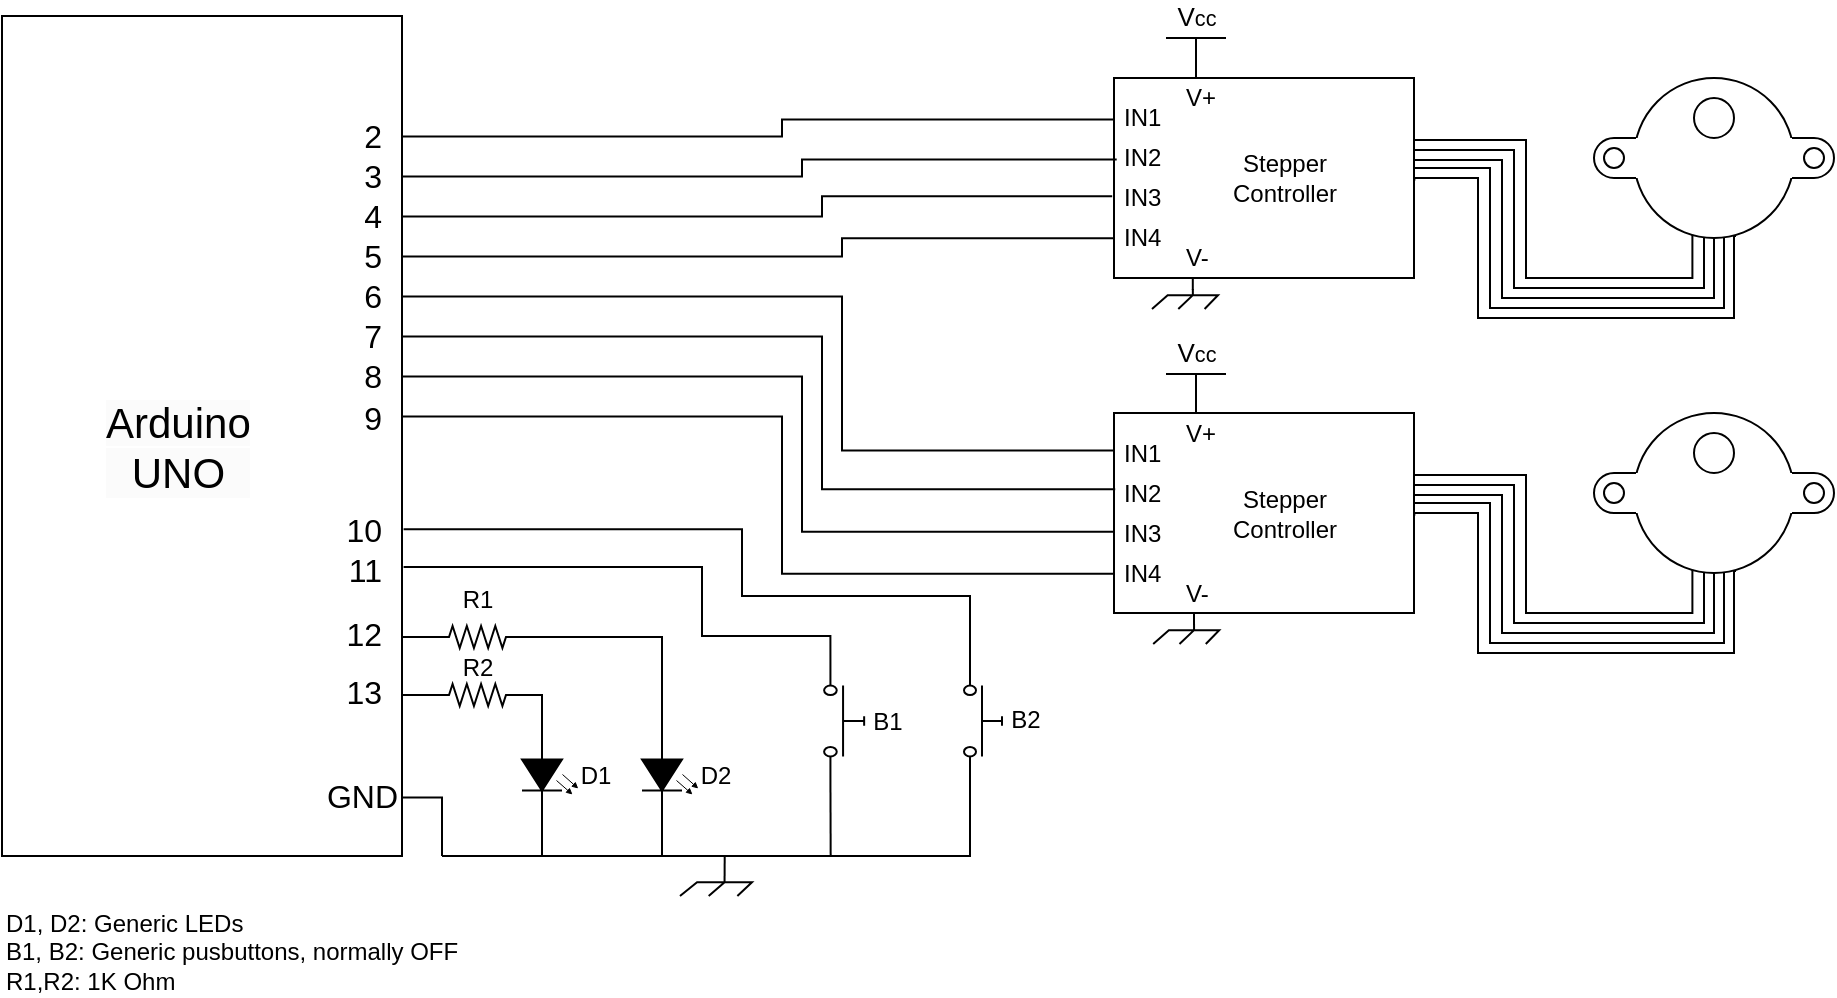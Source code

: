 <mxfile version="26.0.4">
  <diagram name="Page-1" id="7e0a89b8-554c-2b80-1dc8-d5c74ca68de4">
    <mxGraphModel dx="1548" dy="848" grid="1" gridSize="10" guides="1" tooltips="1" connect="1" arrows="1" fold="1" page="1" pageScale="1" pageWidth="1100" pageHeight="850" background="none" math="0" shadow="0">
      <root>
        <mxCell id="0" />
        <mxCell id="1" parent="0" />
        <mxCell id="lfcCLHDs-iVHWB3O9rJG-1" value="" style="rounded=0;whiteSpace=wrap;html=1;" parent="1" vertex="1">
          <mxGeometry x="30" y="80" width="200" height="420" as="geometry" />
        </mxCell>
        <mxCell id="lfcCLHDs-iVHWB3O9rJG-4" value="&lt;font style=&quot;forced-color-adjust: none; color: rgb(0, 0, 0); font-family: Helvetica; font-style: normal; font-variant-ligatures: normal; font-variant-caps: normal; font-weight: 400; letter-spacing: normal; orphans: 2; text-align: center; text-indent: 0px; text-transform: none; widows: 2; word-spacing: 0px; -webkit-text-stroke-width: 0px; white-space: normal; background-color: rgb(251, 251, 251); text-decoration-thickness: initial; text-decoration-style: initial; text-decoration-color: initial; font-size: 21px;&quot;&gt;Arduino&lt;/font&gt;&lt;div style=&quot;forced-color-adjust: none; color: rgb(0, 0, 0); font-family: Helvetica; font-size: 12px; font-style: normal; font-variant-ligatures: normal; font-variant-caps: normal; font-weight: 400; letter-spacing: normal; orphans: 2; text-align: center; text-indent: 0px; text-transform: none; widows: 2; word-spacing: 0px; -webkit-text-stroke-width: 0px; white-space: normal; background-color: rgb(251, 251, 251); text-decoration-thickness: initial; text-decoration-style: initial; text-decoration-color: initial;&quot;&gt;&lt;font style=&quot;forced-color-adjust: none; font-size: 21px;&quot;&gt;UNO&lt;/font&gt;&lt;/div&gt;" style="text;whiteSpace=wrap;html=1;" parent="1" vertex="1">
          <mxGeometry x="80" y="264" width="80" height="70" as="geometry" />
        </mxCell>
        <mxCell id="lfcCLHDs-iVHWB3O9rJG-6" value="&lt;span style=&quot;font-size: 16px;&quot;&gt;GND&lt;/span&gt;" style="text;html=1;align=right;verticalAlign=middle;whiteSpace=wrap;rounded=0;fontFamily=Helvetica;fontSize=12;fontColor=default;" parent="1" vertex="1">
          <mxGeometry x="170" y="455" width="60" height="30" as="geometry" />
        </mxCell>
        <mxCell id="lfcCLHDs-iVHWB3O9rJG-7" value="" style="endArrow=none;html=1;rounded=0;edgeStyle=orthogonalEdgeStyle;" parent="1" edge="1">
          <mxGeometry width="50" height="50" relative="1" as="geometry">
            <mxPoint x="230" y="470.74" as="sourcePoint" />
            <mxPoint x="250" y="500" as="targetPoint" />
            <Array as="points">
              <mxPoint x="250" y="471" />
            </Array>
          </mxGeometry>
        </mxCell>
        <mxCell id="lfcCLHDs-iVHWB3O9rJG-9" value="" style="whiteSpace=wrap;html=1;" parent="1" vertex="1">
          <mxGeometry x="586" y="111" width="150" height="100" as="geometry" />
        </mxCell>
        <mxCell id="lfcCLHDs-iVHWB3O9rJG-10" value="IN1" style="text;html=1;align=left;verticalAlign=middle;resizable=0;points=[];autosize=1;strokeColor=none;fillColor=none;spacing=0;" parent="1" vertex="1">
          <mxGeometry x="591" y="121" width="40" height="20" as="geometry" />
        </mxCell>
        <mxCell id="lfcCLHDs-iVHWB3O9rJG-14" value="IN2" style="text;html=1;align=left;verticalAlign=middle;resizable=0;points=[];autosize=1;strokeColor=none;fillColor=none;spacing=0;" parent="1" vertex="1">
          <mxGeometry x="591" y="141" width="40" height="20" as="geometry" />
        </mxCell>
        <mxCell id="lfcCLHDs-iVHWB3O9rJG-15" value="IN3" style="text;html=1;align=left;verticalAlign=middle;resizable=0;points=[];autosize=1;strokeColor=none;fillColor=none;spacing=0;" parent="1" vertex="1">
          <mxGeometry x="591" y="161" width="40" height="20" as="geometry" />
        </mxCell>
        <mxCell id="lfcCLHDs-iVHWB3O9rJG-16" value="IN4" style="text;html=1;align=left;verticalAlign=middle;resizable=0;points=[];autosize=1;strokeColor=none;fillColor=none;spacing=0;" parent="1" vertex="1">
          <mxGeometry x="591" y="181" width="40" height="20" as="geometry" />
        </mxCell>
        <mxCell id="lfcCLHDs-iVHWB3O9rJG-18" value="V+" style="text;html=1;align=left;verticalAlign=middle;resizable=0;points=[];autosize=1;strokeColor=none;fillColor=none;spacing=0;" parent="1" vertex="1">
          <mxGeometry x="622" y="111" width="30" height="20" as="geometry" />
        </mxCell>
        <mxCell id="lfcCLHDs-iVHWB3O9rJG-19" value="V-" style="text;html=1;align=left;verticalAlign=middle;resizable=0;points=[];autosize=1;strokeColor=none;fillColor=none;spacing=0;" parent="1" vertex="1">
          <mxGeometry x="622" y="191" width="30" height="20" as="geometry" />
        </mxCell>
        <mxCell id="lfcCLHDs-iVHWB3O9rJG-21" value="Stepper&lt;br&gt;&lt;div style=&quot;&quot;&gt;&lt;span style=&quot;background-color: transparent; color: light-dark(rgb(0, 0, 0), rgb(255, 255, 255));&quot;&gt;Controller&lt;/span&gt;&lt;/div&gt;" style="text;html=1;align=center;verticalAlign=middle;resizable=0;points=[];autosize=1;strokeColor=none;fillColor=none;spacing=0;" parent="1" vertex="1">
          <mxGeometry x="636" y="141" width="70" height="40" as="geometry" />
        </mxCell>
        <mxCell id="lfcCLHDs-iVHWB3O9rJG-22" value="" style="ellipse;whiteSpace=wrap;html=1;" parent="1" vertex="1">
          <mxGeometry x="846" y="111" width="80" height="80" as="geometry" />
        </mxCell>
        <mxCell id="lfcCLHDs-iVHWB3O9rJG-23" value="" style="ellipse;whiteSpace=wrap;html=1;" parent="1" vertex="1">
          <mxGeometry x="876" y="121" width="20" height="20" as="geometry" />
        </mxCell>
        <mxCell id="lfcCLHDs-iVHWB3O9rJG-31" value="" style="group" parent="1" vertex="1" connectable="0">
          <mxGeometry x="826" y="141" width="30" height="20" as="geometry" />
        </mxCell>
        <mxCell id="lfcCLHDs-iVHWB3O9rJG-24" value="" style="ellipse;whiteSpace=wrap;html=1;" parent="lfcCLHDs-iVHWB3O9rJG-31" vertex="1">
          <mxGeometry width="20" height="20" as="geometry" />
        </mxCell>
        <mxCell id="lfcCLHDs-iVHWB3O9rJG-30" value="" style="rounded=0;whiteSpace=wrap;html=1;strokeColor=none;" parent="lfcCLHDs-iVHWB3O9rJG-31" vertex="1">
          <mxGeometry x="10" width="20" height="20" as="geometry" />
        </mxCell>
        <mxCell id="lfcCLHDs-iVHWB3O9rJG-27" value="" style="endArrow=none;html=1;rounded=0;entryX=0.5;entryY=0;entryDx=0;entryDy=0;" parent="lfcCLHDs-iVHWB3O9rJG-31" target="lfcCLHDs-iVHWB3O9rJG-24" edge="1">
          <mxGeometry width="50" height="50" relative="1" as="geometry">
            <mxPoint x="21" as="sourcePoint" />
            <mxPoint x="-20" y="20.37" as="targetPoint" />
          </mxGeometry>
        </mxCell>
        <mxCell id="lfcCLHDs-iVHWB3O9rJG-28" value="" style="endArrow=none;html=1;rounded=0;entryX=0.5;entryY=0;entryDx=0;entryDy=0;" parent="lfcCLHDs-iVHWB3O9rJG-31" edge="1">
          <mxGeometry width="50" height="50" relative="1" as="geometry">
            <mxPoint x="21" y="20" as="sourcePoint" />
            <mxPoint x="10" y="20" as="targetPoint" />
          </mxGeometry>
        </mxCell>
        <mxCell id="lfcCLHDs-iVHWB3O9rJG-37" value="" style="ellipse;whiteSpace=wrap;html=1;" parent="lfcCLHDs-iVHWB3O9rJG-31" vertex="1">
          <mxGeometry x="5" y="5" width="10" height="10" as="geometry" />
        </mxCell>
        <mxCell id="lfcCLHDs-iVHWB3O9rJG-38" value="" style="group;flipH=1;" parent="1" vertex="1" connectable="0">
          <mxGeometry x="916" y="141" width="30" height="20" as="geometry" />
        </mxCell>
        <mxCell id="lfcCLHDs-iVHWB3O9rJG-39" value="" style="ellipse;whiteSpace=wrap;html=1;" parent="lfcCLHDs-iVHWB3O9rJG-38" vertex="1">
          <mxGeometry x="10" width="20" height="20" as="geometry" />
        </mxCell>
        <mxCell id="lfcCLHDs-iVHWB3O9rJG-40" value="" style="rounded=0;whiteSpace=wrap;html=1;strokeColor=none;" parent="lfcCLHDs-iVHWB3O9rJG-38" vertex="1">
          <mxGeometry width="20" height="20" as="geometry" />
        </mxCell>
        <mxCell id="lfcCLHDs-iVHWB3O9rJG-41" value="" style="endArrow=none;html=1;rounded=0;entryX=0.5;entryY=0;entryDx=0;entryDy=0;" parent="lfcCLHDs-iVHWB3O9rJG-38" target="lfcCLHDs-iVHWB3O9rJG-39" edge="1">
          <mxGeometry width="50" height="50" relative="1" as="geometry">
            <mxPoint x="9" as="sourcePoint" />
            <mxPoint x="50" y="20.37" as="targetPoint" />
          </mxGeometry>
        </mxCell>
        <mxCell id="lfcCLHDs-iVHWB3O9rJG-42" value="" style="endArrow=none;html=1;rounded=0;entryX=0.5;entryY=0;entryDx=0;entryDy=0;" parent="lfcCLHDs-iVHWB3O9rJG-38" edge="1">
          <mxGeometry width="50" height="50" relative="1" as="geometry">
            <mxPoint x="9" y="20" as="sourcePoint" />
            <mxPoint x="20" y="20" as="targetPoint" />
          </mxGeometry>
        </mxCell>
        <mxCell id="lfcCLHDs-iVHWB3O9rJG-43" value="" style="ellipse;whiteSpace=wrap;html=1;" parent="lfcCLHDs-iVHWB3O9rJG-38" vertex="1">
          <mxGeometry x="15" y="5" width="10" height="10" as="geometry" />
        </mxCell>
        <mxCell id="lfcCLHDs-iVHWB3O9rJG-44" value="" style="endArrow=none;html=1;rounded=0;entryX=0.365;entryY=0.979;entryDx=0;entryDy=0;entryPerimeter=0;edgeStyle=orthogonalEdgeStyle;" parent="1" target="lfcCLHDs-iVHWB3O9rJG-22" edge="1">
          <mxGeometry width="50" height="50" relative="1" as="geometry">
            <mxPoint x="736" y="141" as="sourcePoint" />
            <mxPoint x="776" y="141" as="targetPoint" />
            <Array as="points">
              <mxPoint x="736" y="142" />
              <mxPoint x="792" y="142" />
              <mxPoint x="792" y="211" />
              <mxPoint x="875" y="211" />
            </Array>
          </mxGeometry>
        </mxCell>
        <mxCell id="lfcCLHDs-iVHWB3O9rJG-45" value="" style="endArrow=none;html=1;rounded=0;entryX=0.44;entryY=1;entryDx=0;entryDy=0;entryPerimeter=0;edgeStyle=orthogonalEdgeStyle;" parent="1" target="lfcCLHDs-iVHWB3O9rJG-22" edge="1">
          <mxGeometry width="50" height="50" relative="1" as="geometry">
            <mxPoint x="736" y="146" as="sourcePoint" />
            <mxPoint x="875" y="194" as="targetPoint" />
            <Array as="points">
              <mxPoint x="786" y="147" />
              <mxPoint x="786" y="216" />
              <mxPoint x="881" y="216" />
              <mxPoint x="881" y="191" />
            </Array>
          </mxGeometry>
        </mxCell>
        <mxCell id="lfcCLHDs-iVHWB3O9rJG-46" value="" style="endArrow=none;html=1;rounded=0;edgeStyle=orthogonalEdgeStyle;" parent="1" edge="1">
          <mxGeometry width="50" height="50" relative="1" as="geometry">
            <mxPoint x="736" y="152" as="sourcePoint" />
            <mxPoint x="886" y="191" as="targetPoint" />
            <Array as="points">
              <mxPoint x="736" y="152" />
              <mxPoint x="780" y="152" />
              <mxPoint x="780" y="221" />
              <mxPoint x="886" y="221" />
            </Array>
          </mxGeometry>
        </mxCell>
        <mxCell id="lfcCLHDs-iVHWB3O9rJG-47" value="" style="endArrow=none;html=1;rounded=0;edgeStyle=orthogonalEdgeStyle;" parent="1" edge="1">
          <mxGeometry width="50" height="50" relative="1" as="geometry">
            <mxPoint x="736" y="156" as="sourcePoint" />
            <mxPoint x="891" y="191" as="targetPoint" />
            <Array as="points">
              <mxPoint x="774" y="156" />
              <mxPoint x="774" y="226" />
              <mxPoint x="891" y="226" />
            </Array>
          </mxGeometry>
        </mxCell>
        <mxCell id="lfcCLHDs-iVHWB3O9rJG-49" value="" style="endArrow=none;html=1;rounded=0;edgeStyle=orthogonalEdgeStyle;exitX=1.001;exitY=0.513;exitDx=0;exitDy=0;exitPerimeter=0;" parent="1" source="lfcCLHDs-iVHWB3O9rJG-9" edge="1">
          <mxGeometry width="50" height="50" relative="1" as="geometry">
            <mxPoint x="736" y="161" as="sourcePoint" />
            <mxPoint x="897" y="190" as="targetPoint" />
            <Array as="points">
              <mxPoint x="736" y="161" />
              <mxPoint x="768" y="161" />
              <mxPoint x="768" y="231" />
              <mxPoint x="896" y="231" />
              <mxPoint x="896" y="190" />
            </Array>
          </mxGeometry>
        </mxCell>
        <mxCell id="lfcCLHDs-iVHWB3O9rJG-50" value="" style="whiteSpace=wrap;html=1;" parent="1" vertex="1">
          <mxGeometry x="586" y="278.5" width="150" height="100" as="geometry" />
        </mxCell>
        <mxCell id="lfcCLHDs-iVHWB3O9rJG-51" value="IN1" style="text;html=1;align=left;verticalAlign=middle;resizable=0;points=[];autosize=1;strokeColor=none;fillColor=none;spacing=0;" parent="1" vertex="1">
          <mxGeometry x="591" y="288.5" width="40" height="20" as="geometry" />
        </mxCell>
        <mxCell id="lfcCLHDs-iVHWB3O9rJG-52" value="IN2" style="text;html=1;align=left;verticalAlign=middle;resizable=0;points=[];autosize=1;strokeColor=none;fillColor=none;spacing=0;" parent="1" vertex="1">
          <mxGeometry x="591" y="308.5" width="40" height="20" as="geometry" />
        </mxCell>
        <mxCell id="lfcCLHDs-iVHWB3O9rJG-53" value="IN3" style="text;html=1;align=left;verticalAlign=middle;resizable=0;points=[];autosize=1;strokeColor=none;fillColor=none;spacing=0;" parent="1" vertex="1">
          <mxGeometry x="591" y="328.5" width="40" height="20" as="geometry" />
        </mxCell>
        <mxCell id="lfcCLHDs-iVHWB3O9rJG-54" value="IN4" style="text;html=1;align=left;verticalAlign=middle;resizable=0;points=[];autosize=1;strokeColor=none;fillColor=none;spacing=0;" parent="1" vertex="1">
          <mxGeometry x="591" y="348.5" width="40" height="20" as="geometry" />
        </mxCell>
        <mxCell id="lfcCLHDs-iVHWB3O9rJG-55" value="V+" style="text;html=1;align=left;verticalAlign=middle;resizable=0;points=[];autosize=1;strokeColor=none;fillColor=none;spacing=0;" parent="1" vertex="1">
          <mxGeometry x="622" y="278.5" width="30" height="20" as="geometry" />
        </mxCell>
        <mxCell id="lfcCLHDs-iVHWB3O9rJG-56" value="V-" style="text;html=1;align=left;verticalAlign=middle;resizable=0;points=[];autosize=1;strokeColor=none;fillColor=none;spacing=0;" parent="1" vertex="1">
          <mxGeometry x="622" y="358.5" width="30" height="20" as="geometry" />
        </mxCell>
        <mxCell id="lfcCLHDs-iVHWB3O9rJG-57" value="Stepper&lt;br&gt;&lt;div style=&quot;&quot;&gt;&lt;span style=&quot;background-color: transparent; color: light-dark(rgb(0, 0, 0), rgb(255, 255, 255));&quot;&gt;Controller&lt;/span&gt;&lt;/div&gt;" style="text;html=1;align=center;verticalAlign=middle;resizable=0;points=[];autosize=1;strokeColor=none;fillColor=none;spacing=0;" parent="1" vertex="1">
          <mxGeometry x="636" y="308.5" width="70" height="40" as="geometry" />
        </mxCell>
        <mxCell id="lfcCLHDs-iVHWB3O9rJG-58" value="" style="ellipse;whiteSpace=wrap;html=1;" parent="1" vertex="1">
          <mxGeometry x="846" y="278.5" width="80" height="80" as="geometry" />
        </mxCell>
        <mxCell id="lfcCLHDs-iVHWB3O9rJG-59" value="" style="ellipse;whiteSpace=wrap;html=1;" parent="1" vertex="1">
          <mxGeometry x="876" y="288.5" width="20" height="20" as="geometry" />
        </mxCell>
        <mxCell id="lfcCLHDs-iVHWB3O9rJG-60" value="" style="group" parent="1" vertex="1" connectable="0">
          <mxGeometry x="826" y="308.5" width="30" height="20" as="geometry" />
        </mxCell>
        <mxCell id="lfcCLHDs-iVHWB3O9rJG-61" value="" style="ellipse;whiteSpace=wrap;html=1;" parent="lfcCLHDs-iVHWB3O9rJG-60" vertex="1">
          <mxGeometry width="20" height="20" as="geometry" />
        </mxCell>
        <mxCell id="lfcCLHDs-iVHWB3O9rJG-62" value="" style="rounded=0;whiteSpace=wrap;html=1;strokeColor=none;" parent="lfcCLHDs-iVHWB3O9rJG-60" vertex="1">
          <mxGeometry x="10" width="20" height="20" as="geometry" />
        </mxCell>
        <mxCell id="lfcCLHDs-iVHWB3O9rJG-63" value="" style="endArrow=none;html=1;rounded=0;entryX=0.5;entryY=0;entryDx=0;entryDy=0;" parent="lfcCLHDs-iVHWB3O9rJG-60" target="lfcCLHDs-iVHWB3O9rJG-61" edge="1">
          <mxGeometry width="50" height="50" relative="1" as="geometry">
            <mxPoint x="21" as="sourcePoint" />
            <mxPoint x="-20" y="20.37" as="targetPoint" />
          </mxGeometry>
        </mxCell>
        <mxCell id="lfcCLHDs-iVHWB3O9rJG-64" value="" style="endArrow=none;html=1;rounded=0;entryX=0.5;entryY=0;entryDx=0;entryDy=0;" parent="lfcCLHDs-iVHWB3O9rJG-60" edge="1">
          <mxGeometry width="50" height="50" relative="1" as="geometry">
            <mxPoint x="21" y="20" as="sourcePoint" />
            <mxPoint x="10" y="20" as="targetPoint" />
          </mxGeometry>
        </mxCell>
        <mxCell id="lfcCLHDs-iVHWB3O9rJG-65" value="" style="ellipse;whiteSpace=wrap;html=1;" parent="lfcCLHDs-iVHWB3O9rJG-60" vertex="1">
          <mxGeometry x="5" y="5" width="10" height="10" as="geometry" />
        </mxCell>
        <mxCell id="lfcCLHDs-iVHWB3O9rJG-66" value="" style="group;flipH=1;" parent="1" vertex="1" connectable="0">
          <mxGeometry x="916" y="308.5" width="30" height="20" as="geometry" />
        </mxCell>
        <mxCell id="lfcCLHDs-iVHWB3O9rJG-67" value="" style="ellipse;whiteSpace=wrap;html=1;" parent="lfcCLHDs-iVHWB3O9rJG-66" vertex="1">
          <mxGeometry x="10" width="20" height="20" as="geometry" />
        </mxCell>
        <mxCell id="lfcCLHDs-iVHWB3O9rJG-68" value="" style="rounded=0;whiteSpace=wrap;html=1;strokeColor=none;" parent="lfcCLHDs-iVHWB3O9rJG-66" vertex="1">
          <mxGeometry width="20" height="20" as="geometry" />
        </mxCell>
        <mxCell id="lfcCLHDs-iVHWB3O9rJG-69" value="" style="endArrow=none;html=1;rounded=0;entryX=0.5;entryY=0;entryDx=0;entryDy=0;" parent="lfcCLHDs-iVHWB3O9rJG-66" target="lfcCLHDs-iVHWB3O9rJG-67" edge="1">
          <mxGeometry width="50" height="50" relative="1" as="geometry">
            <mxPoint x="9" as="sourcePoint" />
            <mxPoint x="50" y="20.37" as="targetPoint" />
          </mxGeometry>
        </mxCell>
        <mxCell id="lfcCLHDs-iVHWB3O9rJG-70" value="" style="endArrow=none;html=1;rounded=0;entryX=0.5;entryY=0;entryDx=0;entryDy=0;" parent="lfcCLHDs-iVHWB3O9rJG-66" edge="1">
          <mxGeometry width="50" height="50" relative="1" as="geometry">
            <mxPoint x="9" y="20" as="sourcePoint" />
            <mxPoint x="20" y="20" as="targetPoint" />
          </mxGeometry>
        </mxCell>
        <mxCell id="lfcCLHDs-iVHWB3O9rJG-71" value="" style="ellipse;whiteSpace=wrap;html=1;" parent="lfcCLHDs-iVHWB3O9rJG-66" vertex="1">
          <mxGeometry x="15" y="5" width="10" height="10" as="geometry" />
        </mxCell>
        <mxCell id="lfcCLHDs-iVHWB3O9rJG-72" value="" style="endArrow=none;html=1;rounded=0;entryX=0.365;entryY=0.979;entryDx=0;entryDy=0;entryPerimeter=0;edgeStyle=orthogonalEdgeStyle;" parent="1" target="lfcCLHDs-iVHWB3O9rJG-58" edge="1">
          <mxGeometry width="50" height="50" relative="1" as="geometry">
            <mxPoint x="736" y="308.5" as="sourcePoint" />
            <mxPoint x="776" y="308.5" as="targetPoint" />
            <Array as="points">
              <mxPoint x="736" y="309.5" />
              <mxPoint x="792" y="309.5" />
              <mxPoint x="792" y="378.5" />
              <mxPoint x="875" y="378.5" />
            </Array>
          </mxGeometry>
        </mxCell>
        <mxCell id="lfcCLHDs-iVHWB3O9rJG-73" value="" style="endArrow=none;html=1;rounded=0;entryX=0.44;entryY=1;entryDx=0;entryDy=0;entryPerimeter=0;edgeStyle=orthogonalEdgeStyle;" parent="1" target="lfcCLHDs-iVHWB3O9rJG-58" edge="1">
          <mxGeometry width="50" height="50" relative="1" as="geometry">
            <mxPoint x="736" y="313.5" as="sourcePoint" />
            <mxPoint x="875" y="361.5" as="targetPoint" />
            <Array as="points">
              <mxPoint x="786" y="314.5" />
              <mxPoint x="786" y="383.5" />
              <mxPoint x="881" y="383.5" />
              <mxPoint x="881" y="358.5" />
            </Array>
          </mxGeometry>
        </mxCell>
        <mxCell id="lfcCLHDs-iVHWB3O9rJG-74" value="" style="endArrow=none;html=1;rounded=0;edgeStyle=orthogonalEdgeStyle;" parent="1" edge="1">
          <mxGeometry width="50" height="50" relative="1" as="geometry">
            <mxPoint x="736" y="319.5" as="sourcePoint" />
            <mxPoint x="886" y="358.5" as="targetPoint" />
            <Array as="points">
              <mxPoint x="736" y="319.5" />
              <mxPoint x="780" y="319.5" />
              <mxPoint x="780" y="388.5" />
              <mxPoint x="886" y="388.5" />
            </Array>
          </mxGeometry>
        </mxCell>
        <mxCell id="lfcCLHDs-iVHWB3O9rJG-75" value="" style="endArrow=none;html=1;rounded=0;edgeStyle=orthogonalEdgeStyle;" parent="1" edge="1">
          <mxGeometry width="50" height="50" relative="1" as="geometry">
            <mxPoint x="736" y="323.5" as="sourcePoint" />
            <mxPoint x="891" y="358.5" as="targetPoint" />
            <Array as="points">
              <mxPoint x="774" y="323.5" />
              <mxPoint x="774" y="393.5" />
              <mxPoint x="891" y="393.5" />
            </Array>
          </mxGeometry>
        </mxCell>
        <mxCell id="lfcCLHDs-iVHWB3O9rJG-76" value="" style="endArrow=none;html=1;rounded=0;edgeStyle=orthogonalEdgeStyle;exitX=1.001;exitY=0.513;exitDx=0;exitDy=0;exitPerimeter=0;" parent="1" source="lfcCLHDs-iVHWB3O9rJG-50" edge="1">
          <mxGeometry width="50" height="50" relative="1" as="geometry">
            <mxPoint x="736" y="328.5" as="sourcePoint" />
            <mxPoint x="897" y="357.5" as="targetPoint" />
            <Array as="points">
              <mxPoint x="736" y="328.5" />
              <mxPoint x="768" y="328.5" />
              <mxPoint x="768" y="398.5" />
              <mxPoint x="896" y="398.5" />
              <mxPoint x="896" y="357.5" />
            </Array>
          </mxGeometry>
        </mxCell>
        <mxCell id="lfcCLHDs-iVHWB3O9rJG-77" value="" style="endArrow=none;html=1;rounded=0;entryX=0;entryY=0.207;entryDx=0;entryDy=0;entryPerimeter=0;strokeColor=default;align=center;verticalAlign=middle;fontFamily=Helvetica;fontSize=11;fontColor=default;labelBackgroundColor=default;edgeStyle=orthogonalEdgeStyle;" parent="1" target="lfcCLHDs-iVHWB3O9rJG-9" edge="1">
          <mxGeometry width="50" height="50" relative="1" as="geometry">
            <mxPoint x="230" y="140.31" as="sourcePoint" />
            <mxPoint x="540" y="140" as="targetPoint" />
            <Array as="points">
              <mxPoint x="420" y="140" />
              <mxPoint x="420" y="132" />
            </Array>
          </mxGeometry>
        </mxCell>
        <mxCell id="lfcCLHDs-iVHWB3O9rJG-78" value="" style="endArrow=none;html=1;rounded=0;entryX=0.009;entryY=0.408;entryDx=0;entryDy=0;entryPerimeter=0;strokeColor=default;align=center;verticalAlign=middle;fontFamily=Helvetica;fontSize=11;fontColor=default;labelBackgroundColor=default;edgeStyle=orthogonalEdgeStyle;" parent="1" target="lfcCLHDs-iVHWB3O9rJG-9" edge="1">
          <mxGeometry width="50" height="50" relative="1" as="geometry">
            <mxPoint x="230" y="160.31" as="sourcePoint" />
            <mxPoint x="540" y="160" as="targetPoint" />
            <Array as="points">
              <mxPoint x="430" y="160" />
              <mxPoint x="430" y="152" />
            </Array>
          </mxGeometry>
        </mxCell>
        <mxCell id="lfcCLHDs-iVHWB3O9rJG-79" value="" style="endArrow=none;html=1;rounded=0;entryX=-0.006;entryY=0.591;entryDx=0;entryDy=0;entryPerimeter=0;strokeColor=default;align=center;verticalAlign=middle;fontFamily=Helvetica;fontSize=11;fontColor=default;labelBackgroundColor=default;edgeStyle=orthogonalEdgeStyle;" parent="1" target="lfcCLHDs-iVHWB3O9rJG-9" edge="1">
          <mxGeometry width="50" height="50" relative="1" as="geometry">
            <mxPoint x="230" y="180.31" as="sourcePoint" />
            <mxPoint x="540" y="180" as="targetPoint" />
            <Array as="points">
              <mxPoint x="440" y="180" />
              <mxPoint x="440" y="170" />
            </Array>
          </mxGeometry>
        </mxCell>
        <mxCell id="lfcCLHDs-iVHWB3O9rJG-80" value="" style="endArrow=none;html=1;rounded=0;entryX=0;entryY=0.801;entryDx=0;entryDy=0;entryPerimeter=0;edgeStyle=orthogonalEdgeStyle;" parent="1" target="lfcCLHDs-iVHWB3O9rJG-9" edge="1">
          <mxGeometry width="50" height="50" relative="1" as="geometry">
            <mxPoint x="230" y="200.31" as="sourcePoint" />
            <mxPoint x="540" y="200" as="targetPoint" />
            <Array as="points">
              <mxPoint x="450" y="200" />
              <mxPoint x="450" y="191" />
            </Array>
          </mxGeometry>
        </mxCell>
        <mxCell id="lfcCLHDs-iVHWB3O9rJG-81" value="" style="endArrow=none;html=1;rounded=0;entryX=0.002;entryY=0.188;entryDx=0;entryDy=0;entryPerimeter=0;edgeStyle=orthogonalEdgeStyle;" parent="1" target="lfcCLHDs-iVHWB3O9rJG-50" edge="1">
          <mxGeometry width="50" height="50" relative="1" as="geometry">
            <mxPoint x="230" y="220.31" as="sourcePoint" />
            <mxPoint x="540" y="220" as="targetPoint" />
            <Array as="points">
              <mxPoint x="450" y="220" />
              <mxPoint x="450" y="297" />
            </Array>
          </mxGeometry>
        </mxCell>
        <mxCell id="lfcCLHDs-iVHWB3O9rJG-82" value="" style="endArrow=none;html=1;rounded=0;entryX=0.004;entryY=0.381;entryDx=0;entryDy=0;entryPerimeter=0;edgeStyle=orthogonalEdgeStyle;" parent="1" target="lfcCLHDs-iVHWB3O9rJG-50" edge="1">
          <mxGeometry width="50" height="50" relative="1" as="geometry">
            <mxPoint x="230" y="240.31" as="sourcePoint" />
            <mxPoint x="540" y="240" as="targetPoint" />
            <Array as="points">
              <mxPoint x="440" y="240" />
              <mxPoint x="440" y="317" />
            </Array>
          </mxGeometry>
        </mxCell>
        <mxCell id="lfcCLHDs-iVHWB3O9rJG-83" value="" style="endArrow=none;html=1;rounded=0;entryX=0;entryY=0.594;entryDx=0;entryDy=0;entryPerimeter=0;edgeStyle=orthogonalEdgeStyle;" parent="1" target="lfcCLHDs-iVHWB3O9rJG-50" edge="1">
          <mxGeometry width="50" height="50" relative="1" as="geometry">
            <mxPoint x="230" y="260.31" as="sourcePoint" />
            <mxPoint x="540" y="260" as="targetPoint" />
            <Array as="points">
              <mxPoint x="430" y="260" />
              <mxPoint x="430" y="338" />
            </Array>
          </mxGeometry>
        </mxCell>
        <mxCell id="lfcCLHDs-iVHWB3O9rJG-84" value="" style="endArrow=none;html=1;rounded=0;edgeStyle=orthogonalEdgeStyle;entryX=0.001;entryY=0.804;entryDx=0;entryDy=0;entryPerimeter=0;" parent="1" target="lfcCLHDs-iVHWB3O9rJG-50" edge="1">
          <mxGeometry width="50" height="50" relative="1" as="geometry">
            <mxPoint x="230" y="280.31" as="sourcePoint" />
            <mxPoint x="540" y="330" as="targetPoint" />
            <Array as="points">
              <mxPoint x="420" y="280" />
              <mxPoint x="420" y="359" />
            </Array>
          </mxGeometry>
        </mxCell>
        <mxCell id="lfcCLHDs-iVHWB3O9rJG-85" value="&lt;span style=&quot;font-size: 16px;&quot;&gt;2&lt;/span&gt;" style="text;html=1;align=right;verticalAlign=middle;whiteSpace=wrap;rounded=0;fontFamily=Helvetica;fontSize=12;fontColor=default;spacing=0;" parent="1" vertex="1">
          <mxGeometry x="160" y="132.5" width="60" height="15" as="geometry" />
        </mxCell>
        <mxCell id="lfcCLHDs-iVHWB3O9rJG-86" value="&lt;span style=&quot;font-size: 16px;&quot;&gt;3&lt;/span&gt;" style="text;html=1;align=right;verticalAlign=middle;whiteSpace=wrap;rounded=0;fontFamily=Helvetica;fontSize=12;fontColor=default;spacing=0;" parent="1" vertex="1">
          <mxGeometry x="160" y="152.5" width="60" height="15" as="geometry" />
        </mxCell>
        <mxCell id="lfcCLHDs-iVHWB3O9rJG-87" value="&lt;span style=&quot;font-size: 16px;&quot;&gt;4&lt;/span&gt;" style="text;html=1;align=right;verticalAlign=middle;whiteSpace=wrap;rounded=0;fontFamily=Helvetica;fontSize=12;fontColor=default;spacing=0;" parent="1" vertex="1">
          <mxGeometry x="160" y="172.5" width="60" height="15" as="geometry" />
        </mxCell>
        <mxCell id="lfcCLHDs-iVHWB3O9rJG-88" value="&lt;span style=&quot;font-size: 16px;&quot;&gt;5&lt;/span&gt;" style="text;html=1;align=right;verticalAlign=middle;whiteSpace=wrap;rounded=0;fontFamily=Helvetica;fontSize=12;fontColor=default;spacing=0;" parent="1" vertex="1">
          <mxGeometry x="160" y="192.5" width="60" height="15" as="geometry" />
        </mxCell>
        <mxCell id="lfcCLHDs-iVHWB3O9rJG-89" value="&lt;span style=&quot;font-size: 16px;&quot;&gt;6&lt;/span&gt;" style="text;html=1;align=right;verticalAlign=middle;whiteSpace=wrap;rounded=0;fontFamily=Helvetica;fontSize=12;fontColor=default;spacing=0;" parent="1" vertex="1">
          <mxGeometry x="160" y="212" width="60" height="15" as="geometry" />
        </mxCell>
        <mxCell id="lfcCLHDs-iVHWB3O9rJG-90" value="&lt;span style=&quot;font-size: 16px;&quot;&gt;7&lt;/span&gt;" style="text;html=1;align=right;verticalAlign=middle;whiteSpace=wrap;rounded=0;fontFamily=Helvetica;fontSize=12;fontColor=default;spacing=0;" parent="1" vertex="1">
          <mxGeometry x="160" y="232" width="60" height="15" as="geometry" />
        </mxCell>
        <mxCell id="lfcCLHDs-iVHWB3O9rJG-91" value="&lt;span style=&quot;font-size: 16px;&quot;&gt;8&lt;/span&gt;" style="text;html=1;align=right;verticalAlign=middle;whiteSpace=wrap;rounded=0;fontFamily=Helvetica;fontSize=12;fontColor=default;spacing=0;" parent="1" vertex="1">
          <mxGeometry x="160" y="252.5" width="60" height="15" as="geometry" />
        </mxCell>
        <mxCell id="lfcCLHDs-iVHWB3O9rJG-92" value="&lt;span style=&quot;font-size: 16px;&quot;&gt;9&lt;/span&gt;" style="text;html=1;align=right;verticalAlign=middle;whiteSpace=wrap;rounded=0;fontFamily=Helvetica;fontSize=12;fontColor=default;spacing=0;" parent="1" vertex="1">
          <mxGeometry x="170" y="273" width="50" height="15" as="geometry" />
        </mxCell>
        <mxCell id="lfcCLHDs-iVHWB3O9rJG-138" style="edgeStyle=orthogonalEdgeStyle;rounded=0;orthogonalLoop=1;jettySize=auto;html=1;exitX=1;exitY=0.8;exitDx=0;exitDy=0;strokeColor=default;align=center;verticalAlign=middle;fontFamily=Helvetica;fontSize=11;fontColor=default;labelBackgroundColor=default;endArrow=none;" parent="1" source="lfcCLHDs-iVHWB3O9rJG-93" edge="1">
          <mxGeometry relative="1" as="geometry">
            <mxPoint x="444.333" y="500" as="targetPoint" />
          </mxGeometry>
        </mxCell>
        <mxCell id="lfcCLHDs-iVHWB3O9rJG-93" value="" style="html=1;shape=mxgraph.electrical.electro-mechanical.pushbutton;elSwitchState=off;horizontal=0;direction=south;" parent="1" vertex="1">
          <mxGeometry x="440" y="403" width="21.07" height="59" as="geometry" />
        </mxCell>
        <mxCell id="lfcCLHDs-iVHWB3O9rJG-94" value="" style="html=1;shape=mxgraph.electrical.electro-mechanical.pushbutton;elSwitchState=off;horizontal=0;direction=south;" parent="1" vertex="1">
          <mxGeometry x="510" y="403" width="20" height="59" as="geometry" />
        </mxCell>
        <mxCell id="lfcCLHDs-iVHWB3O9rJG-95" value="&lt;span style=&quot;font-size: 16px;&quot;&gt;10&lt;/span&gt;" style="text;html=1;align=right;verticalAlign=middle;whiteSpace=wrap;rounded=0;fontFamily=Helvetica;fontSize=12;fontColor=default;spacing=0;" parent="1" vertex="1">
          <mxGeometry x="160" y="329" width="60" height="15" as="geometry" />
        </mxCell>
        <mxCell id="lfcCLHDs-iVHWB3O9rJG-96" value="&lt;span style=&quot;font-size: 16px;&quot;&gt;11&lt;/span&gt;" style="text;html=1;align=right;verticalAlign=middle;whiteSpace=wrap;rounded=0;fontFamily=Helvetica;fontSize=12;fontColor=default;spacing=0;" parent="1" vertex="1">
          <mxGeometry x="170" y="349.5" width="50" height="15" as="geometry" />
        </mxCell>
        <mxCell id="lfcCLHDs-iVHWB3O9rJG-97" value="" style="endArrow=none;html=1;rounded=0;edgeStyle=orthogonalEdgeStyle;exitX=1.004;exitY=0.611;exitDx=0;exitDy=0;exitPerimeter=0;entryX=0;entryY=0.8;entryDx=0;entryDy=0;" parent="1" source="lfcCLHDs-iVHWB3O9rJG-1" target="lfcCLHDs-iVHWB3O9rJG-94" edge="1">
          <mxGeometry width="50" height="50" relative="1" as="geometry">
            <mxPoint x="240" y="290.31" as="sourcePoint" />
            <mxPoint x="550" y="340" as="targetPoint" />
            <Array as="points">
              <mxPoint x="400" y="337" />
              <mxPoint x="400" y="370" />
              <mxPoint x="514" y="370" />
            </Array>
          </mxGeometry>
        </mxCell>
        <mxCell id="lfcCLHDs-iVHWB3O9rJG-98" value="" style="endArrow=none;html=1;rounded=0;edgeStyle=orthogonalEdgeStyle;exitX=1.004;exitY=0.656;exitDx=0;exitDy=0;exitPerimeter=0;entryX=0;entryY=0.8;entryDx=0;entryDy=0;" parent="1" source="lfcCLHDs-iVHWB3O9rJG-1" target="lfcCLHDs-iVHWB3O9rJG-93" edge="1">
          <mxGeometry width="50" height="50" relative="1" as="geometry">
            <mxPoint x="241" y="347" as="sourcePoint" />
            <mxPoint x="444" y="465" as="targetPoint" />
            <Array as="points">
              <mxPoint x="380" y="356" />
              <mxPoint x="380" y="390" />
              <mxPoint x="444" y="390" />
            </Array>
          </mxGeometry>
        </mxCell>
        <mxCell id="lfcCLHDs-iVHWB3O9rJG-104" value="V&lt;span style=&quot;font-size: 10.833px;&quot;&gt;cc&lt;/span&gt;" style="verticalLabelPosition=top;verticalAlign=bottom;shape=mxgraph.electrical.signal_sources.vdd;shadow=0;dashed=0;align=center;strokeWidth=1;fontSize=13;html=1;flipV=1;" parent="1" vertex="1">
          <mxGeometry x="612" y="91" width="30" height="20" as="geometry" />
        </mxCell>
        <mxCell id="lfcCLHDs-iVHWB3O9rJG-105" value="V&lt;span style=&quot;font-size: 10.833px;&quot;&gt;cc&lt;/span&gt;" style="verticalLabelPosition=top;verticalAlign=bottom;shape=mxgraph.electrical.signal_sources.vdd;shadow=0;dashed=0;align=center;strokeWidth=1;fontSize=13;html=1;flipV=1;" parent="1" vertex="1">
          <mxGeometry x="612" y="259" width="30" height="20" as="geometry" />
        </mxCell>
        <mxCell id="lfcCLHDs-iVHWB3O9rJG-107" style="edgeStyle=orthogonalEdgeStyle;rounded=0;orthogonalLoop=1;jettySize=auto;html=1;exitX=1;exitY=0.8;exitDx=0;exitDy=0;strokeColor=default;align=center;verticalAlign=middle;fontFamily=Helvetica;fontSize=11;fontColor=default;labelBackgroundColor=default;endArrow=none;" parent="1" source="lfcCLHDs-iVHWB3O9rJG-94" edge="1">
          <mxGeometry relative="1" as="geometry">
            <mxPoint x="360" y="500" as="targetPoint" />
            <Array as="points">
              <mxPoint x="514" y="500" />
            </Array>
          </mxGeometry>
        </mxCell>
        <mxCell id="lfcCLHDs-iVHWB3O9rJG-139" style="edgeStyle=orthogonalEdgeStyle;rounded=0;orthogonalLoop=1;jettySize=auto;html=1;exitX=0.62;exitY=0;exitDx=0;exitDy=0;exitPerimeter=0;strokeColor=default;align=center;verticalAlign=middle;fontFamily=Helvetica;fontSize=11;fontColor=default;labelBackgroundColor=default;endArrow=none;" parent="1" source="lfcCLHDs-iVHWB3O9rJG-109" edge="1">
          <mxGeometry relative="1" as="geometry">
            <mxPoint x="391.333" y="500" as="targetPoint" />
          </mxGeometry>
        </mxCell>
        <mxCell id="lfcCLHDs-iVHWB3O9rJG-109" value="" style="pointerEvents=1;verticalLabelPosition=bottom;shadow=0;dashed=0;align=center;html=1;verticalAlign=top;shape=mxgraph.electrical.miscellaneous.chassis;" parent="1" vertex="1">
          <mxGeometry x="369" y="510" width="36" height="10" as="geometry" />
        </mxCell>
        <mxCell id="lfcCLHDs-iVHWB3O9rJG-110" value="" style="pointerEvents=1;verticalLabelPosition=bottom;shadow=0;dashed=0;align=center;html=1;verticalAlign=top;shape=mxgraph.electrical.resistors.resistor_2;" parent="1" vertex="1">
          <mxGeometry x="245.5" y="385" width="44.5" height="11" as="geometry" />
        </mxCell>
        <mxCell id="lfcCLHDs-iVHWB3O9rJG-111" value="" style="pointerEvents=1;verticalLabelPosition=bottom;shadow=0;dashed=0;align=center;html=1;verticalAlign=top;shape=mxgraph.electrical.resistors.resistor_2;" parent="1" vertex="1">
          <mxGeometry x="245.5" y="414" width="44.5" height="11" as="geometry" />
        </mxCell>
        <mxCell id="lfcCLHDs-iVHWB3O9rJG-112" value="&lt;span style=&quot;font-size: 16px;&quot;&gt;12&lt;/span&gt;" style="text;html=1;align=right;verticalAlign=middle;whiteSpace=wrap;rounded=0;fontFamily=Helvetica;fontSize=12;fontColor=default;spacing=0;" parent="1" vertex="1">
          <mxGeometry x="170" y="381" width="50" height="15" as="geometry" />
        </mxCell>
        <mxCell id="lfcCLHDs-iVHWB3O9rJG-113" value="&lt;span style=&quot;font-size: 16px;&quot;&gt;13&lt;/span&gt;" style="text;html=1;align=right;verticalAlign=middle;whiteSpace=wrap;rounded=0;fontFamily=Helvetica;fontSize=12;fontColor=default;spacing=0;" parent="1" vertex="1">
          <mxGeometry x="170" y="410" width="50" height="15" as="geometry" />
        </mxCell>
        <mxCell id="lfcCLHDs-iVHWB3O9rJG-114" style="edgeStyle=orthogonalEdgeStyle;rounded=0;orthogonalLoop=1;jettySize=auto;html=1;exitX=0;exitY=0.5;exitDx=0;exitDy=0;exitPerimeter=0;entryX=1;entryY=0.735;entryDx=0;entryDy=0;entryPerimeter=0;strokeColor=default;align=center;verticalAlign=middle;fontFamily=Helvetica;fontSize=11;fontColor=default;labelBackgroundColor=default;endArrow=none;" parent="1" source="lfcCLHDs-iVHWB3O9rJG-110" target="lfcCLHDs-iVHWB3O9rJG-1" edge="1">
          <mxGeometry relative="1" as="geometry" />
        </mxCell>
        <mxCell id="lfcCLHDs-iVHWB3O9rJG-115" style="edgeStyle=orthogonalEdgeStyle;rounded=0;orthogonalLoop=1;jettySize=auto;html=1;exitX=0;exitY=0.5;exitDx=0;exitDy=0;exitPerimeter=0;entryX=1.002;entryY=0.808;entryDx=0;entryDy=0;entryPerimeter=0;strokeColor=default;align=center;verticalAlign=middle;fontFamily=Helvetica;fontSize=11;fontColor=default;labelBackgroundColor=default;endArrow=none;" parent="1" source="lfcCLHDs-iVHWB3O9rJG-111" target="lfcCLHDs-iVHWB3O9rJG-1" edge="1">
          <mxGeometry relative="1" as="geometry" />
        </mxCell>
        <mxCell id="lfcCLHDs-iVHWB3O9rJG-120" value="" style="group" parent="1" vertex="1" connectable="0">
          <mxGeometry x="290" y="440" width="25" height="39" as="geometry" />
        </mxCell>
        <mxCell id="lfcCLHDs-iVHWB3O9rJG-116" value="" style="pointerEvents=1;fillColor=strokeColor;verticalLabelPosition=bottom;shadow=0;dashed=0;align=center;html=1;verticalAlign=top;shape=mxgraph.electrical.diodes.diode;direction=south;" parent="lfcCLHDs-iVHWB3O9rJG-120" vertex="1">
          <mxGeometry width="20" height="39" as="geometry" />
        </mxCell>
        <mxCell id="lfcCLHDs-iVHWB3O9rJG-118" value="" style="rounded=0;orthogonalLoop=1;jettySize=auto;html=1;entryX=0.667;entryY=-0.394;entryDx=0;entryDy=0;entryPerimeter=0;strokeWidth=0.5;endSize=2;endArrow=block;endFill=1;startSize=10;" parent="lfcCLHDs-iVHWB3O9rJG-120" target="lfcCLHDs-iVHWB3O9rJG-116" edge="1">
          <mxGeometry relative="1" as="geometry">
            <mxPoint x="20" y="19" as="sourcePoint" />
            <mxPoint x="120" y="-1" as="targetPoint" />
          </mxGeometry>
        </mxCell>
        <mxCell id="lfcCLHDs-iVHWB3O9rJG-119" value="" style="rounded=0;orthogonalLoop=1;jettySize=auto;html=1;entryX=0.667;entryY=-0.394;entryDx=0;entryDy=0;entryPerimeter=0;strokeWidth=0.5;endSize=2;endArrow=block;endFill=1;startSize=10;" parent="lfcCLHDs-iVHWB3O9rJG-120" edge="1">
          <mxGeometry relative="1" as="geometry">
            <mxPoint x="17" y="22" as="sourcePoint" />
            <mxPoint x="25" y="29" as="targetPoint" />
          </mxGeometry>
        </mxCell>
        <mxCell id="lfcCLHDs-iVHWB3O9rJG-121" value="" style="group" parent="1" vertex="1" connectable="0">
          <mxGeometry x="350" y="440" width="25" height="39" as="geometry" />
        </mxCell>
        <mxCell id="lfcCLHDs-iVHWB3O9rJG-137" style="edgeStyle=orthogonalEdgeStyle;rounded=0;orthogonalLoop=1;jettySize=auto;html=1;exitX=1;exitY=0.5;exitDx=0;exitDy=0;exitPerimeter=0;strokeColor=default;align=center;verticalAlign=middle;fontFamily=Helvetica;fontSize=11;fontColor=default;labelBackgroundColor=default;endArrow=none;" parent="lfcCLHDs-iVHWB3O9rJG-121" source="lfcCLHDs-iVHWB3O9rJG-122" edge="1">
          <mxGeometry relative="1" as="geometry">
            <mxPoint x="-50.0" y="60" as="targetPoint" />
            <Array as="points">
              <mxPoint x="10" y="60" />
            </Array>
          </mxGeometry>
        </mxCell>
        <mxCell id="lfcCLHDs-iVHWB3O9rJG-122" value="" style="pointerEvents=1;fillColor=strokeColor;verticalLabelPosition=bottom;shadow=0;dashed=0;align=center;html=1;verticalAlign=top;shape=mxgraph.electrical.diodes.diode;direction=south;" parent="lfcCLHDs-iVHWB3O9rJG-121" vertex="1">
          <mxGeometry width="20" height="39" as="geometry" />
        </mxCell>
        <mxCell id="lfcCLHDs-iVHWB3O9rJG-123" value="" style="rounded=0;orthogonalLoop=1;jettySize=auto;html=1;entryX=0.667;entryY=-0.394;entryDx=0;entryDy=0;entryPerimeter=0;strokeWidth=0.5;endSize=2;endArrow=block;endFill=1;startSize=10;" parent="lfcCLHDs-iVHWB3O9rJG-121" target="lfcCLHDs-iVHWB3O9rJG-122" edge="1">
          <mxGeometry relative="1" as="geometry">
            <mxPoint x="20" y="19" as="sourcePoint" />
            <mxPoint x="120" y="-1" as="targetPoint" />
          </mxGeometry>
        </mxCell>
        <mxCell id="lfcCLHDs-iVHWB3O9rJG-124" value="" style="rounded=0;orthogonalLoop=1;jettySize=auto;html=1;entryX=0.667;entryY=-0.394;entryDx=0;entryDy=0;entryPerimeter=0;strokeWidth=0.5;endSize=2;endArrow=block;endFill=1;startSize=10;" parent="lfcCLHDs-iVHWB3O9rJG-121" edge="1">
          <mxGeometry relative="1" as="geometry">
            <mxPoint x="17" y="22" as="sourcePoint" />
            <mxPoint x="25" y="29" as="targetPoint" />
          </mxGeometry>
        </mxCell>
        <mxCell id="lfcCLHDs-iVHWB3O9rJG-125" value="D1" style="text;html=1;align=center;verticalAlign=middle;whiteSpace=wrap;rounded=0;" parent="1" vertex="1">
          <mxGeometry x="315" y="451.75" width="24" height="15.5" as="geometry" />
        </mxCell>
        <mxCell id="lfcCLHDs-iVHWB3O9rJG-127" value="D2" style="text;html=1;align=center;verticalAlign=middle;whiteSpace=wrap;rounded=0;" parent="1" vertex="1">
          <mxGeometry x="375" y="451.75" width="24" height="15.5" as="geometry" />
        </mxCell>
        <mxCell id="lfcCLHDs-iVHWB3O9rJG-128" style="edgeStyle=orthogonalEdgeStyle;rounded=0;orthogonalLoop=1;jettySize=auto;html=1;exitX=1;exitY=0.5;exitDx=0;exitDy=0;exitPerimeter=0;entryX=0;entryY=0.5;entryDx=0;entryDy=0;entryPerimeter=0;strokeColor=default;align=center;verticalAlign=middle;fontFamily=Helvetica;fontSize=11;fontColor=default;labelBackgroundColor=default;endArrow=none;" parent="1" source="lfcCLHDs-iVHWB3O9rJG-111" target="lfcCLHDs-iVHWB3O9rJG-116" edge="1">
          <mxGeometry relative="1" as="geometry">
            <Array as="points">
              <mxPoint x="300" y="420" />
            </Array>
          </mxGeometry>
        </mxCell>
        <mxCell id="lfcCLHDs-iVHWB3O9rJG-129" style="edgeStyle=orthogonalEdgeStyle;rounded=0;orthogonalLoop=1;jettySize=auto;html=1;exitX=1;exitY=0.5;exitDx=0;exitDy=0;exitPerimeter=0;entryX=0;entryY=0.5;entryDx=0;entryDy=0;entryPerimeter=0;strokeColor=default;align=center;verticalAlign=middle;fontFamily=Helvetica;fontSize=11;fontColor=default;labelBackgroundColor=default;endArrow=none;" parent="1" source="lfcCLHDs-iVHWB3O9rJG-110" target="lfcCLHDs-iVHWB3O9rJG-122" edge="1">
          <mxGeometry relative="1" as="geometry" />
        </mxCell>
        <mxCell id="lfcCLHDs-iVHWB3O9rJG-130" value="R1" style="text;html=1;align=center;verticalAlign=middle;whiteSpace=wrap;rounded=0;" parent="1" vertex="1">
          <mxGeometry x="255.75" y="364.5" width="24" height="15.5" as="geometry" />
        </mxCell>
        <mxCell id="lfcCLHDs-iVHWB3O9rJG-131" value="R2" style="text;html=1;align=center;verticalAlign=middle;whiteSpace=wrap;rounded=0;" parent="1" vertex="1">
          <mxGeometry x="255.75" y="398.5" width="24" height="15.5" as="geometry" />
        </mxCell>
        <mxCell id="lfcCLHDs-iVHWB3O9rJG-136" style="edgeStyle=orthogonalEdgeStyle;rounded=0;orthogonalLoop=1;jettySize=auto;html=1;exitX=1;exitY=0.5;exitDx=0;exitDy=0;exitPerimeter=0;strokeColor=default;align=center;verticalAlign=middle;fontFamily=Helvetica;fontSize=11;fontColor=default;labelBackgroundColor=default;endArrow=none;" parent="1" source="lfcCLHDs-iVHWB3O9rJG-116" edge="1">
          <mxGeometry relative="1" as="geometry">
            <mxPoint x="250" y="500" as="targetPoint" />
            <Array as="points">
              <mxPoint x="300" y="500" />
              <mxPoint x="252" y="500" />
            </Array>
          </mxGeometry>
        </mxCell>
        <mxCell id="lfcCLHDs-iVHWB3O9rJG-140" value="B1" style="text;html=1;align=center;verticalAlign=middle;whiteSpace=wrap;rounded=0;" parent="1" vertex="1">
          <mxGeometry x="461.07" y="425" width="24" height="15.5" as="geometry" />
        </mxCell>
        <mxCell id="lfcCLHDs-iVHWB3O9rJG-141" value="B2" style="text;html=1;align=center;verticalAlign=middle;whiteSpace=wrap;rounded=0;" parent="1" vertex="1">
          <mxGeometry x="530" y="424.5" width="24" height="15.5" as="geometry" />
        </mxCell>
        <mxCell id="lfcCLHDs-iVHWB3O9rJG-144" value="" style="pointerEvents=1;verticalLabelPosition=bottom;shadow=0;dashed=0;align=center;html=1;verticalAlign=top;shape=mxgraph.electrical.miscellaneous.chassis;" parent="1" vertex="1">
          <mxGeometry x="605.6" y="384" width="33" height="10" as="geometry" />
        </mxCell>
        <mxCell id="lfcCLHDs-iVHWB3O9rJG-146" style="edgeStyle=orthogonalEdgeStyle;rounded=0;orthogonalLoop=1;jettySize=auto;html=1;exitX=0.62;exitY=0;exitDx=0;exitDy=0;exitPerimeter=0;strokeColor=default;align=center;verticalAlign=middle;fontFamily=Helvetica;fontSize=11;fontColor=default;labelBackgroundColor=default;endArrow=none;entryX=0.043;entryY=1.003;entryDx=0;entryDy=0;entryPerimeter=0;" parent="1" edge="1">
          <mxGeometry relative="1" as="geometry">
            <mxPoint x="626" y="378.5" as="targetPoint" />
            <mxPoint x="626" y="384.5" as="sourcePoint" />
          </mxGeometry>
        </mxCell>
        <mxCell id="lfcCLHDs-iVHWB3O9rJG-147" value="" style="pointerEvents=1;verticalLabelPosition=bottom;shadow=0;dashed=0;align=center;html=1;verticalAlign=top;shape=mxgraph.electrical.miscellaneous.chassis;" parent="1" vertex="1">
          <mxGeometry x="605" y="216.5" width="33" height="10" as="geometry" />
        </mxCell>
        <mxCell id="lfcCLHDs-iVHWB3O9rJG-148" style="edgeStyle=orthogonalEdgeStyle;rounded=0;orthogonalLoop=1;jettySize=auto;html=1;exitX=0.62;exitY=0;exitDx=0;exitDy=0;exitPerimeter=0;strokeColor=default;align=center;verticalAlign=middle;fontFamily=Helvetica;fontSize=11;fontColor=default;labelBackgroundColor=default;endArrow=none;entryX=0.043;entryY=1.003;entryDx=0;entryDy=0;entryPerimeter=0;" parent="1" edge="1">
          <mxGeometry relative="1" as="geometry">
            <mxPoint x="625.4" y="211" as="targetPoint" />
            <mxPoint x="625.4" y="217" as="sourcePoint" />
          </mxGeometry>
        </mxCell>
        <mxCell id="PzFqYZLVeWKP0Kfbo45j-1" value="D1, D2: Generic LEDs&lt;div&gt;B1, B2: Generic pusbuttons, normally OFF&lt;/div&gt;&lt;div&gt;R1,R2: 1K Ohm&lt;/div&gt;" style="text;html=1;align=left;verticalAlign=top;whiteSpace=wrap;rounded=0;" vertex="1" parent="1">
          <mxGeometry x="30" y="520" width="270" height="50" as="geometry" />
        </mxCell>
      </root>
    </mxGraphModel>
  </diagram>
</mxfile>
